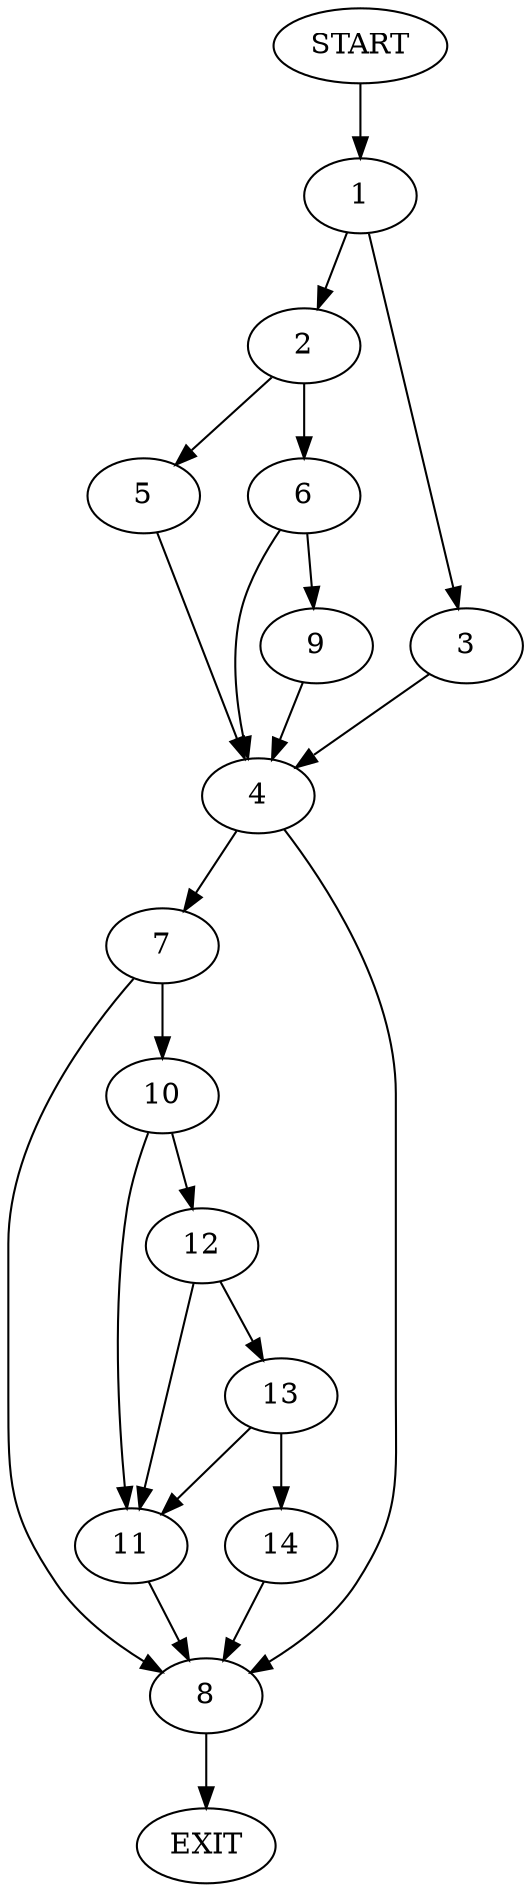 digraph {
0 [label="START"]
15 [label="EXIT"]
0 -> 1
1 -> 2
1 -> 3
3 -> 4
2 -> 5
2 -> 6
4 -> 7
4 -> 8
6 -> 4
6 -> 9
5 -> 4
9 -> 4
8 -> 15
7 -> 10
7 -> 8
10 -> 11
10 -> 12
12 -> 11
12 -> 13
11 -> 8
13 -> 14
13 -> 11
14 -> 8
}
